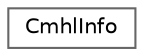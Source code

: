digraph "Graphical Class Hierarchy"
{
 // INTERACTIVE_SVG=YES
 // LATEX_PDF_SIZE
  bgcolor="transparent";
  edge [fontname=Helvetica,fontsize=10,labelfontname=Helvetica,labelfontsize=10];
  node [fontname=Helvetica,fontsize=10,shape=box,height=0.2,width=0.4];
  rankdir="LR";
  Node0 [label="CmhlInfo",height=0.2,width=0.4,color="grey40", fillcolor="white", style="filled",URL="$d5/d48/struct_cmhl_info.html",tooltip="Helper class representing a class member in the navigation menu."];
}
